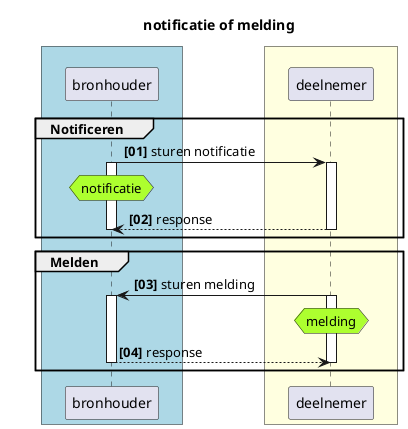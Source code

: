 @startuml rfc008-01-notificatie_melding
title notificatie of melding
skinparam handwritten false
skinparam participantpadding 20
skinparam boxpadding 40
autonumber "<b>[00]"
box  #lightblue
participant "bronhouder" as bs
end box

box  #lightyellow
participant "deelnemer" as dbs
end box

Group Notificeren
    bs -> dbs : sturen notificatie
    hnote over bs #GreenYellow :notificatie 
    activate bs
    activate dbs
    return response
    deactivate bs
end

Group Melden
    dbs -> bs: sturen melding
    hnote over dbs #GreenYellow :melding
    activate bs
    activate dbs
    return response
    deactivate dbs
end
@enduml